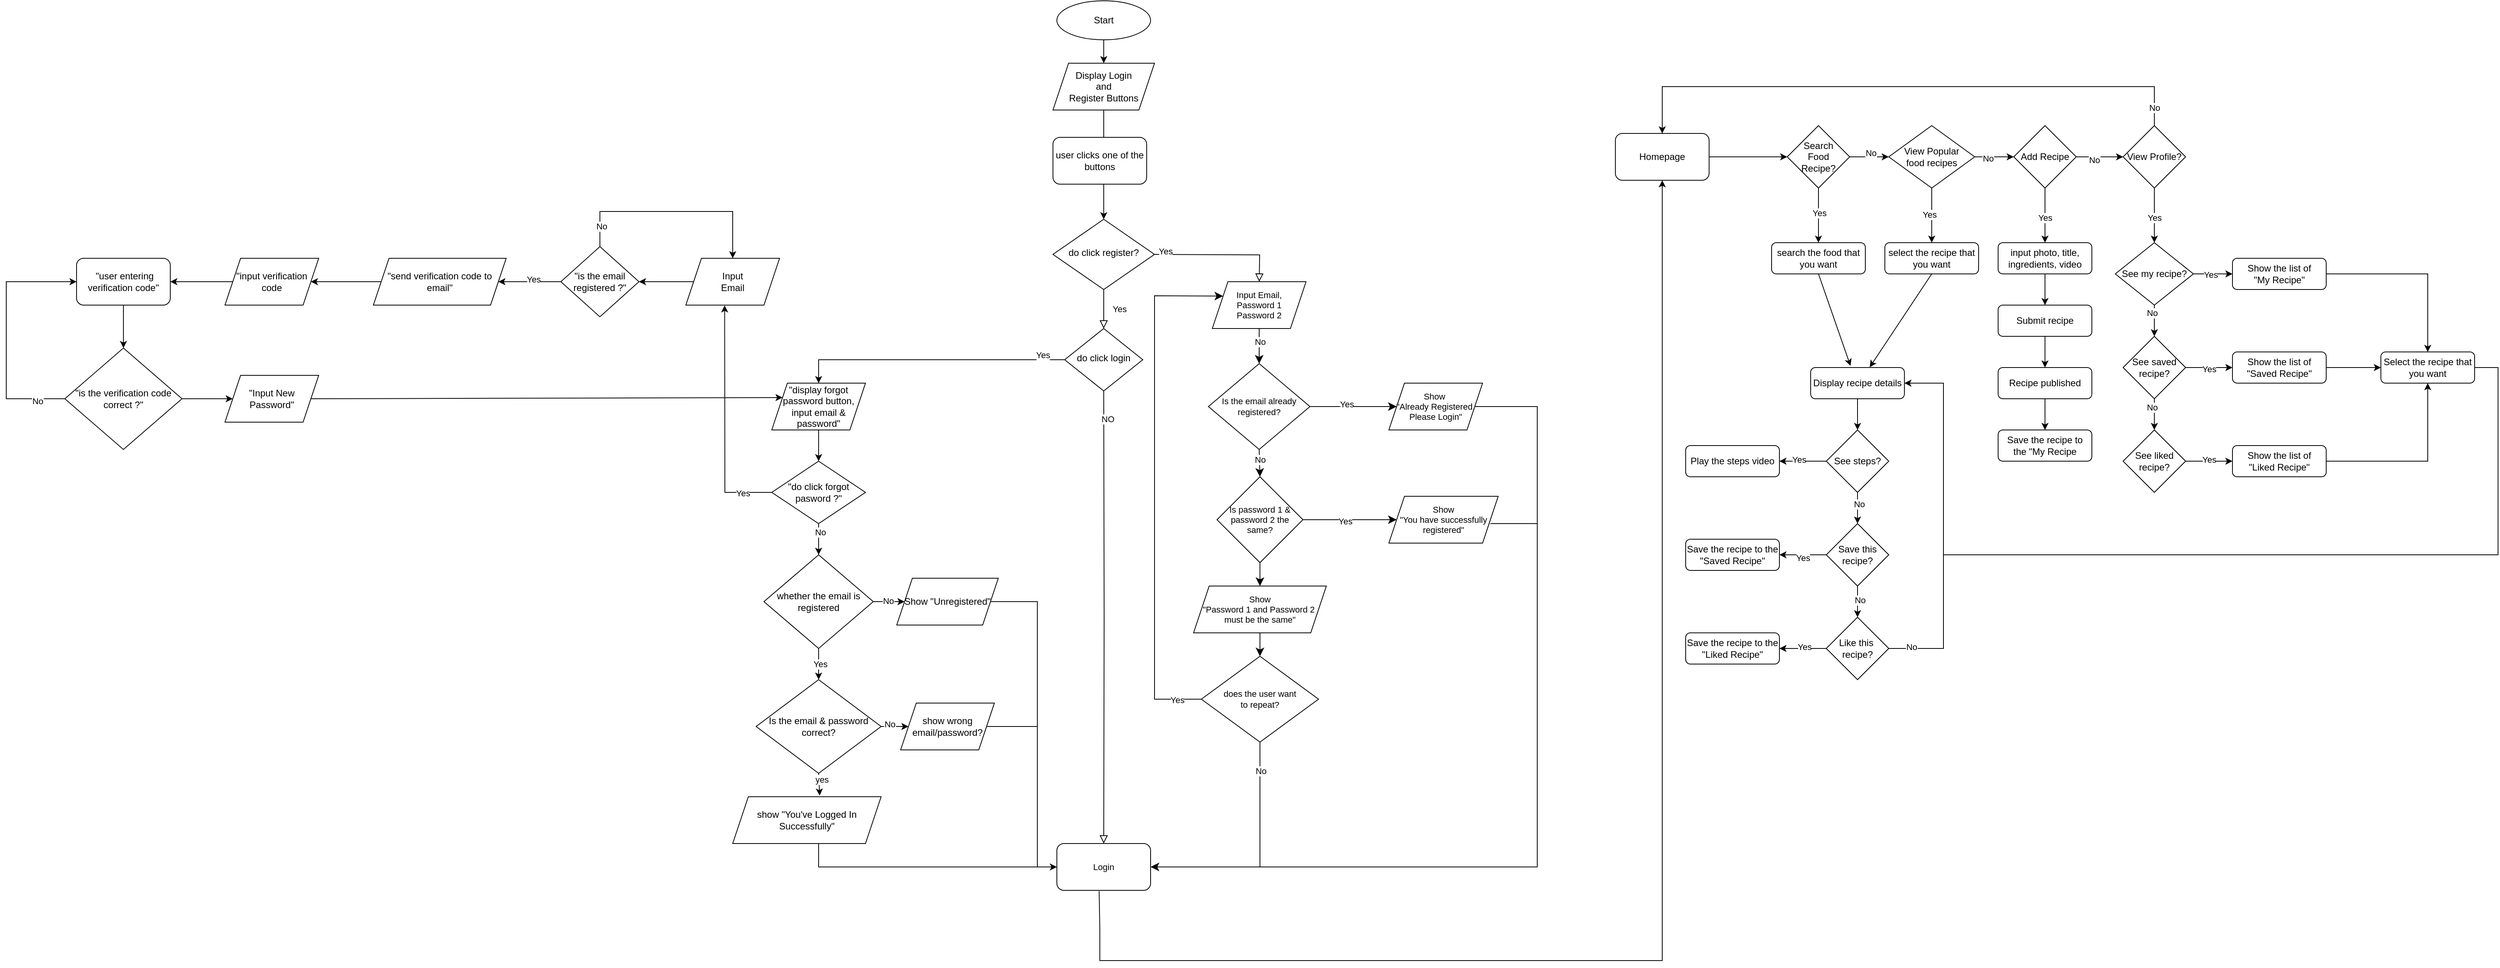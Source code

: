 <mxfile version="22.0.4" type="github">
  <diagram id="C5RBs43oDa-KdzZeNtuy" name="Page-1">
    <mxGraphModel dx="5505" dy="2817" grid="1" gridSize="10" guides="1" tooltips="1" connect="1" arrows="1" fold="1" page="1" pageScale="1" pageWidth="827" pageHeight="1169" math="0" shadow="0">
      <root>
        <mxCell id="WIyWlLk6GJQsqaUBKTNV-0" />
        <mxCell id="WIyWlLk6GJQsqaUBKTNV-1" parent="WIyWlLk6GJQsqaUBKTNV-0" />
        <mxCell id="WIyWlLk6GJQsqaUBKTNV-4" value="Yes" style="rounded=0;html=1;jettySize=auto;orthogonalLoop=1;fontSize=11;endArrow=block;endFill=0;endSize=8;strokeWidth=1;shadow=0;labelBackgroundColor=none;edgeStyle=orthogonalEdgeStyle;" parent="WIyWlLk6GJQsqaUBKTNV-1" source="WIyWlLk6GJQsqaUBKTNV-6" target="WIyWlLk6GJQsqaUBKTNV-10" edge="1">
          <mxGeometry y="20" relative="1" as="geometry">
            <mxPoint as="offset" />
          </mxGeometry>
        </mxCell>
        <mxCell id="WIyWlLk6GJQsqaUBKTNV-5" value="" style="edgeStyle=orthogonalEdgeStyle;rounded=0;html=1;jettySize=auto;orthogonalLoop=1;fontSize=11;endArrow=block;endFill=0;endSize=8;strokeWidth=1;shadow=0;labelBackgroundColor=none;entryX=0.5;entryY=0;entryDx=0;entryDy=0;" parent="WIyWlLk6GJQsqaUBKTNV-1" edge="1">
          <mxGeometry y="10" relative="1" as="geometry">
            <mxPoint as="offset" />
            <mxPoint x="-890.005" y="-304.941" as="sourcePoint" />
            <mxPoint x="-755.92" y="-270" as="targetPoint" />
          </mxGeometry>
        </mxCell>
        <mxCell id="6m6GTqiiXeicWxR2e0hD-82" value="Yes&lt;br&gt;" style="edgeLabel;html=1;align=center;verticalAlign=middle;resizable=0;points=[];fontSize=11;fontFamily=Helvetica;fontColor=default;" parent="WIyWlLk6GJQsqaUBKTNV-5" vertex="1" connectable="0">
          <mxGeometry x="-0.832" y="4" relative="1" as="geometry">
            <mxPoint as="offset" />
          </mxGeometry>
        </mxCell>
        <mxCell id="WIyWlLk6GJQsqaUBKTNV-6" value="do click register?" style="rhombus;whiteSpace=wrap;html=1;shadow=0;fontFamily=Helvetica;fontSize=12;align=center;strokeWidth=1;spacing=6;spacingTop=-4;" parent="WIyWlLk6GJQsqaUBKTNV-1" vertex="1">
          <mxGeometry x="-1020" y="-350" width="130" height="90" as="geometry" />
        </mxCell>
        <mxCell id="WIyWlLk6GJQsqaUBKTNV-8" value="" style="rounded=0;html=1;jettySize=auto;orthogonalLoop=1;fontSize=11;endArrow=block;endFill=0;endSize=8;strokeWidth=1;shadow=0;labelBackgroundColor=none;edgeStyle=orthogonalEdgeStyle;entryX=0.5;entryY=0;entryDx=0;entryDy=0;" parent="WIyWlLk6GJQsqaUBKTNV-1" target="6m6GTqiiXeicWxR2e0hD-80" edge="1">
          <mxGeometry x="0.333" y="20" relative="1" as="geometry">
            <mxPoint as="offset" />
            <mxPoint x="-955" y="-130" as="sourcePoint" />
            <mxPoint x="-955" y="340" as="targetPoint" />
          </mxGeometry>
        </mxCell>
        <mxCell id="6m6GTqiiXeicWxR2e0hD-113" value="NO&lt;br&gt;" style="edgeLabel;html=1;align=center;verticalAlign=middle;resizable=0;points=[];fontSize=11;fontFamily=Helvetica;fontColor=default;" parent="WIyWlLk6GJQsqaUBKTNV-8" vertex="1" connectable="0">
          <mxGeometry x="-0.877" y="5" relative="1" as="geometry">
            <mxPoint as="offset" />
          </mxGeometry>
        </mxCell>
        <mxCell id="6m6GTqiiXeicWxR2e0hD-43" style="edgeStyle=orthogonalEdgeStyle;rounded=0;orthogonalLoop=1;jettySize=auto;html=1;entryX=0.5;entryY=0;entryDx=0;entryDy=0;" parent="WIyWlLk6GJQsqaUBKTNV-1" source="WIyWlLk6GJQsqaUBKTNV-10" target="6m6GTqiiXeicWxR2e0hD-28" edge="1">
          <mxGeometry relative="1" as="geometry">
            <mxPoint x="-1330" y="-170" as="targetPoint" />
          </mxGeometry>
        </mxCell>
        <mxCell id="6m6GTqiiXeicWxR2e0hD-114" value="Yes&lt;br&gt;" style="edgeLabel;html=1;align=center;verticalAlign=middle;resizable=0;points=[];fontSize=11;fontFamily=Helvetica;fontColor=default;" parent="6m6GTqiiXeicWxR2e0hD-43" vertex="1" connectable="0">
          <mxGeometry x="-0.841" y="-6" relative="1" as="geometry">
            <mxPoint x="-1" as="offset" />
          </mxGeometry>
        </mxCell>
        <mxCell id="WIyWlLk6GJQsqaUBKTNV-10" value="do click login" style="rhombus;whiteSpace=wrap;html=1;shadow=0;fontFamily=Helvetica;fontSize=12;align=center;strokeWidth=1;spacing=6;spacingTop=-4;" parent="WIyWlLk6GJQsqaUBKTNV-1" vertex="1">
          <mxGeometry x="-1005" y="-210" width="100" height="80" as="geometry" />
        </mxCell>
        <mxCell id="6m6GTqiiXeicWxR2e0hD-0" value="Start" style="ellipse;whiteSpace=wrap;html=1;" parent="WIyWlLk6GJQsqaUBKTNV-1" vertex="1">
          <mxGeometry x="-1015" y="-630" width="120" height="50" as="geometry" />
        </mxCell>
        <mxCell id="6m6GTqiiXeicWxR2e0hD-12" value="Display Login&lt;br&gt;and&lt;br&gt;Register Buttons" style="shape=parallelogram;perimeter=parallelogramPerimeter;whiteSpace=wrap;html=1;fixedSize=1;" parent="WIyWlLk6GJQsqaUBKTNV-1" vertex="1">
          <mxGeometry x="-1020" y="-550" width="130" height="60" as="geometry" />
        </mxCell>
        <mxCell id="6m6GTqiiXeicWxR2e0hD-21" value="" style="endArrow=classic;html=1;rounded=0;entryX=0.5;entryY=0;entryDx=0;entryDy=0;" parent="WIyWlLk6GJQsqaUBKTNV-1" source="6m6GTqiiXeicWxR2e0hD-0" target="6m6GTqiiXeicWxR2e0hD-12" edge="1">
          <mxGeometry width="50" height="50" relative="1" as="geometry">
            <mxPoint x="-970" y="-560" as="sourcePoint" />
            <mxPoint x="-920" y="-610" as="targetPoint" />
          </mxGeometry>
        </mxCell>
        <mxCell id="6m6GTqiiXeicWxR2e0hD-24" value="" style="endArrow=classic;html=1;rounded=0;entryX=0.5;entryY=0;entryDx=0;entryDy=0;exitX=0.5;exitY=1;exitDx=0;exitDy=0;" parent="WIyWlLk6GJQsqaUBKTNV-1" source="6m6GTqiiXeicWxR2e0hD-12" target="WIyWlLk6GJQsqaUBKTNV-6" edge="1">
          <mxGeometry width="50" height="50" relative="1" as="geometry">
            <mxPoint x="-960" y="-440" as="sourcePoint" />
            <mxPoint x="-910" y="-490" as="targetPoint" />
          </mxGeometry>
        </mxCell>
        <mxCell id="6m6GTqiiXeicWxR2e0hD-26" value="user clicks one of the buttons" style="rounded=1;whiteSpace=wrap;html=1;" parent="WIyWlLk6GJQsqaUBKTNV-1" vertex="1">
          <mxGeometry x="-1020" y="-455" width="120" height="60" as="geometry" />
        </mxCell>
        <mxCell id="6m6GTqiiXeicWxR2e0hD-28" value="&quot;display forgot password button, input email &amp;amp; password&quot;" style="shape=parallelogram;perimeter=parallelogramPerimeter;whiteSpace=wrap;html=1;fixedSize=1;" parent="WIyWlLk6GJQsqaUBKTNV-1" vertex="1">
          <mxGeometry x="-1380" y="-140" width="120" height="60" as="geometry" />
        </mxCell>
        <mxCell id="6m6GTqiiXeicWxR2e0hD-38" style="edgeStyle=orthogonalEdgeStyle;rounded=0;orthogonalLoop=1;jettySize=auto;html=1;entryX=0;entryY=0.5;entryDx=0;entryDy=0;" parent="WIyWlLk6GJQsqaUBKTNV-1" source="6m6GTqiiXeicWxR2e0hD-32" target="6m6GTqiiXeicWxR2e0hD-39" edge="1">
          <mxGeometry relative="1" as="geometry">
            <mxPoint x="-1195" y="10" as="targetPoint" />
          </mxGeometry>
        </mxCell>
        <mxCell id="6m6GTqiiXeicWxR2e0hD-44" value="No" style="edgeLabel;html=1;align=center;verticalAlign=middle;resizable=0;points=[];" parent="6m6GTqiiXeicWxR2e0hD-38" vertex="1" connectable="0">
          <mxGeometry x="-0.371" y="1" relative="1" as="geometry">
            <mxPoint as="offset" />
          </mxGeometry>
        </mxCell>
        <mxCell id="6m6GTqiiXeicWxR2e0hD-32" value="whether the email is registered" style="rhombus;whiteSpace=wrap;html=1;" parent="WIyWlLk6GJQsqaUBKTNV-1" vertex="1">
          <mxGeometry x="-1390" y="80" width="140" height="120" as="geometry" />
        </mxCell>
        <mxCell id="6m6GTqiiXeicWxR2e0hD-39" value="Show &quot;Unregistered&quot;" style="shape=parallelogram;perimeter=parallelogramPerimeter;whiteSpace=wrap;html=1;fixedSize=1;" parent="WIyWlLk6GJQsqaUBKTNV-1" vertex="1">
          <mxGeometry x="-1220" y="110" width="130" height="60" as="geometry" />
        </mxCell>
        <mxCell id="6m6GTqiiXeicWxR2e0hD-46" value="" style="endArrow=classic;html=1;rounded=0;exitX=0.5;exitY=1;exitDx=0;exitDy=0;entryX=0.5;entryY=0;entryDx=0;entryDy=0;" parent="WIyWlLk6GJQsqaUBKTNV-1" source="6m6GTqiiXeicWxR2e0hD-32" target="6m6GTqiiXeicWxR2e0hD-47" edge="1">
          <mxGeometry width="50" height="50" relative="1" as="geometry">
            <mxPoint x="-1330" y="110" as="sourcePoint" />
            <mxPoint x="-1320" y="120" as="targetPoint" />
          </mxGeometry>
        </mxCell>
        <mxCell id="6m6GTqiiXeicWxR2e0hD-48" value="Yes&lt;br&gt;" style="edgeLabel;html=1;align=center;verticalAlign=middle;resizable=0;points=[];" parent="6m6GTqiiXeicWxR2e0hD-46" vertex="1" connectable="0">
          <mxGeometry y="2" relative="1" as="geometry">
            <mxPoint as="offset" />
          </mxGeometry>
        </mxCell>
        <mxCell id="6m6GTqiiXeicWxR2e0hD-47" value="Is the email &amp;amp; password correct?" style="rhombus;whiteSpace=wrap;html=1;" parent="WIyWlLk6GJQsqaUBKTNV-1" vertex="1">
          <mxGeometry x="-1400" y="240" width="160" height="120" as="geometry" />
        </mxCell>
        <mxCell id="6m6GTqiiXeicWxR2e0hD-49" value="" style="endArrow=classic;html=1;rounded=0;exitX=0.5;exitY=1;exitDx=0;exitDy=0;entryX=0.586;entryY=-0.024;entryDx=0;entryDy=0;entryPerimeter=0;" parent="WIyWlLk6GJQsqaUBKTNV-1" source="6m6GTqiiXeicWxR2e0hD-47" target="6m6GTqiiXeicWxR2e0hD-55" edge="1">
          <mxGeometry width="50" height="50" relative="1" as="geometry">
            <mxPoint x="-1330" y="270" as="sourcePoint" />
            <mxPoint x="-1320" y="260" as="targetPoint" />
          </mxGeometry>
        </mxCell>
        <mxCell id="6m6GTqiiXeicWxR2e0hD-63" value="yes&lt;br&gt;" style="edgeLabel;html=1;align=center;verticalAlign=middle;resizable=0;points=[];" parent="6m6GTqiiXeicWxR2e0hD-49" vertex="1" connectable="0">
          <mxGeometry x="-0.491" y="3" relative="1" as="geometry">
            <mxPoint as="offset" />
          </mxGeometry>
        </mxCell>
        <mxCell id="6m6GTqiiXeicWxR2e0hD-51" value="" style="endArrow=classic;html=1;rounded=0;entryX=0;entryY=0.5;entryDx=0;entryDy=0;" parent="WIyWlLk6GJQsqaUBKTNV-1" source="6m6GTqiiXeicWxR2e0hD-47" target="6m6GTqiiXeicWxR2e0hD-53" edge="1">
          <mxGeometry width="50" height="50" relative="1" as="geometry">
            <mxPoint x="-1240" y="220" as="sourcePoint" />
            <mxPoint x="-1185" y="170" as="targetPoint" />
          </mxGeometry>
        </mxCell>
        <mxCell id="6m6GTqiiXeicWxR2e0hD-54" value="No" style="edgeLabel;html=1;align=center;verticalAlign=middle;resizable=0;points=[];" parent="6m6GTqiiXeicWxR2e0hD-51" vertex="1" connectable="0">
          <mxGeometry x="-0.36" y="3" relative="1" as="geometry">
            <mxPoint as="offset" />
          </mxGeometry>
        </mxCell>
        <mxCell id="6m6GTqiiXeicWxR2e0hD-53" value="show wrong email/password?" style="shape=parallelogram;perimeter=parallelogramPerimeter;whiteSpace=wrap;html=1;fixedSize=1;" parent="WIyWlLk6GJQsqaUBKTNV-1" vertex="1">
          <mxGeometry x="-1215" y="270" width="120" height="60" as="geometry" />
        </mxCell>
        <mxCell id="6m6GTqiiXeicWxR2e0hD-55" value="show &quot;You&#39;ve Logged In Successfully&quot;" style="shape=parallelogram;perimeter=parallelogramPerimeter;whiteSpace=wrap;html=1;fixedSize=1;" parent="WIyWlLk6GJQsqaUBKTNV-1" vertex="1">
          <mxGeometry x="-1430" y="390" width="190" height="60" as="geometry" />
        </mxCell>
        <mxCell id="6m6GTqiiXeicWxR2e0hD-79" value="" style="endArrow=none;html=1;rounded=0;shadow=0;labelBackgroundColor=none;strokeColor=default;strokeWidth=1;align=center;verticalAlign=middle;fontFamily=Helvetica;fontSize=11;fontColor=default;endSize=8;shape=connector;exitX=1;exitY=0.5;exitDx=0;exitDy=0;" parent="WIyWlLk6GJQsqaUBKTNV-1" source="6m6GTqiiXeicWxR2e0hD-53" edge="1">
          <mxGeometry width="50" height="50" relative="1" as="geometry">
            <mxPoint x="-1090" y="210" as="sourcePoint" />
            <mxPoint x="-1040" y="300" as="targetPoint" />
          </mxGeometry>
        </mxCell>
        <mxCell id="6m6GTqiiXeicWxR2e0hD-80" value="Login&lt;br&gt;" style="rounded=1;whiteSpace=wrap;html=1;fontFamily=Helvetica;fontSize=11;fontColor=default;" parent="WIyWlLk6GJQsqaUBKTNV-1" vertex="1">
          <mxGeometry x="-1015" y="450" width="120" height="60" as="geometry" />
        </mxCell>
        <mxCell id="6m6GTqiiXeicWxR2e0hD-81" value="Input Email,&lt;br&gt;Password 1&lt;br&gt;Password 2" style="shape=parallelogram;perimeter=parallelogramPerimeter;whiteSpace=wrap;html=1;fixedSize=1;fontFamily=Helvetica;fontSize=11;fontColor=default;" parent="WIyWlLk6GJQsqaUBKTNV-1" vertex="1">
          <mxGeometry x="-816" y="-270" width="120" height="60" as="geometry" />
        </mxCell>
        <mxCell id="6m6GTqiiXeicWxR2e0hD-83" value="" style="endArrow=classic;html=1;rounded=0;shadow=0;labelBackgroundColor=none;strokeColor=default;strokeWidth=1;align=center;verticalAlign=middle;fontFamily=Helvetica;fontSize=11;fontColor=default;endSize=8;shape=connector;exitX=0.5;exitY=1;exitDx=0;exitDy=0;entryX=0.5;entryY=0;entryDx=0;entryDy=0;" parent="WIyWlLk6GJQsqaUBKTNV-1" source="6m6GTqiiXeicWxR2e0hD-81" target="6m6GTqiiXeicWxR2e0hD-85" edge="1">
          <mxGeometry width="50" height="50" relative="1" as="geometry">
            <mxPoint x="-746" y="-150" as="sourcePoint" />
            <mxPoint x="-743" y="-150" as="targetPoint" />
          </mxGeometry>
        </mxCell>
        <mxCell id="6m6GTqiiXeicWxR2e0hD-101" value="No" style="edgeLabel;html=1;align=center;verticalAlign=middle;resizable=0;points=[];fontSize=11;fontFamily=Helvetica;fontColor=default;" parent="6m6GTqiiXeicWxR2e0hD-83" vertex="1" connectable="0">
          <mxGeometry x="-0.259" y="1" relative="1" as="geometry">
            <mxPoint as="offset" />
          </mxGeometry>
        </mxCell>
        <mxCell id="6m6GTqiiXeicWxR2e0hD-85" value="Is the email already registered?" style="rhombus;whiteSpace=wrap;html=1;fontFamily=Helvetica;fontSize=11;fontColor=default;" parent="WIyWlLk6GJQsqaUBKTNV-1" vertex="1">
          <mxGeometry x="-821" y="-165" width="130" height="110" as="geometry" />
        </mxCell>
        <mxCell id="6m6GTqiiXeicWxR2e0hD-86" value="" style="endArrow=classic;html=1;rounded=0;shadow=0;labelBackgroundColor=none;strokeColor=default;strokeWidth=1;align=center;verticalAlign=middle;fontFamily=Helvetica;fontSize=11;fontColor=default;endSize=8;shape=connector;exitX=1;exitY=0.5;exitDx=0;exitDy=0;entryX=0;entryY=0.5;entryDx=0;entryDy=0;" parent="WIyWlLk6GJQsqaUBKTNV-1" source="6m6GTqiiXeicWxR2e0hD-85" target="6m6GTqiiXeicWxR2e0hD-87" edge="1">
          <mxGeometry width="50" height="50" relative="1" as="geometry">
            <mxPoint x="-650" y="-90" as="sourcePoint" />
            <mxPoint x="-600" y="-140" as="targetPoint" />
          </mxGeometry>
        </mxCell>
        <mxCell id="6m6GTqiiXeicWxR2e0hD-88" value="Yes&lt;br&gt;" style="edgeLabel;html=1;align=center;verticalAlign=middle;resizable=0;points=[];fontSize=11;fontFamily=Helvetica;fontColor=default;" parent="6m6GTqiiXeicWxR2e0hD-86" vertex="1" connectable="0">
          <mxGeometry x="-0.151" y="3" relative="1" as="geometry">
            <mxPoint as="offset" />
          </mxGeometry>
        </mxCell>
        <mxCell id="6m6GTqiiXeicWxR2e0hD-87" value="&lt;div&gt;Show&amp;nbsp;&lt;/div&gt;&lt;div&gt;&quot;Already Registered. Please Login&quot;&lt;/div&gt;" style="shape=parallelogram;perimeter=parallelogramPerimeter;whiteSpace=wrap;html=1;fixedSize=1;fontFamily=Helvetica;fontSize=11;fontColor=default;" parent="WIyWlLk6GJQsqaUBKTNV-1" vertex="1">
          <mxGeometry x="-590" y="-140" width="120" height="60" as="geometry" />
        </mxCell>
        <mxCell id="6m6GTqiiXeicWxR2e0hD-89" value="" style="endArrow=classic;html=1;rounded=0;shadow=0;labelBackgroundColor=none;strokeColor=default;strokeWidth=1;align=center;verticalAlign=middle;fontFamily=Helvetica;fontSize=11;fontColor=default;endSize=8;shape=connector;exitX=0.5;exitY=1;exitDx=0;exitDy=0;entryX=0.5;entryY=0;entryDx=0;entryDy=0;" parent="WIyWlLk6GJQsqaUBKTNV-1" source="6m6GTqiiXeicWxR2e0hD-85" target="6m6GTqiiXeicWxR2e0hD-90" edge="1">
          <mxGeometry width="50" height="50" relative="1" as="geometry">
            <mxPoint x="-780" y="10" as="sourcePoint" />
            <mxPoint x="-780" y="50" as="targetPoint" />
          </mxGeometry>
        </mxCell>
        <mxCell id="6m6GTqiiXeicWxR2e0hD-102" value="No" style="edgeLabel;html=1;align=center;verticalAlign=middle;resizable=0;points=[];fontSize=11;fontFamily=Helvetica;fontColor=default;" parent="6m6GTqiiXeicWxR2e0hD-89" vertex="1" connectable="0">
          <mxGeometry x="-0.27" relative="1" as="geometry">
            <mxPoint as="offset" />
          </mxGeometry>
        </mxCell>
        <mxCell id="6m6GTqiiXeicWxR2e0hD-90" value="Is password 1 &amp;amp; password 2 the same?" style="rhombus;whiteSpace=wrap;html=1;fontFamily=Helvetica;fontSize=11;fontColor=default;" parent="WIyWlLk6GJQsqaUBKTNV-1" vertex="1">
          <mxGeometry x="-810" y="-20" width="110" height="110" as="geometry" />
        </mxCell>
        <mxCell id="6m6GTqiiXeicWxR2e0hD-91" value="" style="endArrow=classic;html=1;rounded=0;shadow=0;labelBackgroundColor=none;strokeColor=default;strokeWidth=1;align=center;verticalAlign=middle;fontFamily=Helvetica;fontSize=11;fontColor=default;endSize=8;shape=connector;" parent="WIyWlLk6GJQsqaUBKTNV-1" source="6m6GTqiiXeicWxR2e0hD-90" target="6m6GTqiiXeicWxR2e0hD-92" edge="1">
          <mxGeometry width="50" height="50" relative="1" as="geometry">
            <mxPoint x="-699" y="35" as="sourcePoint" />
            <mxPoint x="-599" y="30" as="targetPoint" />
          </mxGeometry>
        </mxCell>
        <mxCell id="6m6GTqiiXeicWxR2e0hD-98" value="Yes&lt;br&gt;" style="edgeLabel;html=1;align=center;verticalAlign=middle;resizable=0;points=[];fontSize=11;fontFamily=Helvetica;fontColor=default;" parent="6m6GTqiiXeicWxR2e0hD-91" vertex="1" connectable="0">
          <mxGeometry x="-0.102" y="-2" relative="1" as="geometry">
            <mxPoint as="offset" />
          </mxGeometry>
        </mxCell>
        <mxCell id="6m6GTqiiXeicWxR2e0hD-92" value="&lt;div&gt;Show&lt;/div&gt;&lt;div&gt;&quot;You have successfully registered&quot;&lt;/div&gt;" style="shape=parallelogram;perimeter=parallelogramPerimeter;whiteSpace=wrap;html=1;fixedSize=1;fontFamily=Helvetica;fontSize=11;fontColor=default;" parent="WIyWlLk6GJQsqaUBKTNV-1" vertex="1">
          <mxGeometry x="-590" y="5" width="140" height="60" as="geometry" />
        </mxCell>
        <mxCell id="6m6GTqiiXeicWxR2e0hD-99" value="" style="endArrow=classic;html=1;rounded=0;shadow=0;labelBackgroundColor=none;strokeColor=default;strokeWidth=1;align=center;verticalAlign=middle;fontFamily=Helvetica;fontSize=11;fontColor=default;endSize=8;shape=connector;exitX=0.5;exitY=1;exitDx=0;exitDy=0;entryX=0.5;entryY=0;entryDx=0;entryDy=0;" parent="WIyWlLk6GJQsqaUBKTNV-1" source="6m6GTqiiXeicWxR2e0hD-90" target="6m6GTqiiXeicWxR2e0hD-100" edge="1">
          <mxGeometry width="50" height="50" relative="1" as="geometry">
            <mxPoint x="-790" y="160" as="sourcePoint" />
            <mxPoint x="-740" y="110" as="targetPoint" />
          </mxGeometry>
        </mxCell>
        <mxCell id="6m6GTqiiXeicWxR2e0hD-100" value="&lt;div&gt;Show&lt;/div&gt;&lt;div&gt;&quot;Password 1 and Password 2&amp;nbsp;&lt;/div&gt;&lt;div&gt;must be the same&quot;&lt;/div&gt;" style="shape=parallelogram;perimeter=parallelogramPerimeter;whiteSpace=wrap;html=1;fixedSize=1;fontFamily=Helvetica;fontSize=11;fontColor=default;" parent="WIyWlLk6GJQsqaUBKTNV-1" vertex="1">
          <mxGeometry x="-840" y="120" width="170" height="60" as="geometry" />
        </mxCell>
        <mxCell id="6m6GTqiiXeicWxR2e0hD-104" value="" style="endArrow=classic;html=1;rounded=0;shadow=0;labelBackgroundColor=none;strokeColor=default;strokeWidth=1;align=center;verticalAlign=middle;fontFamily=Helvetica;fontSize=11;fontColor=default;endSize=8;shape=connector;entryX=0.5;entryY=0;entryDx=0;entryDy=0;exitX=0.5;exitY=1;exitDx=0;exitDy=0;" parent="WIyWlLk6GJQsqaUBKTNV-1" source="6m6GTqiiXeicWxR2e0hD-100" target="6m6GTqiiXeicWxR2e0hD-105" edge="1">
          <mxGeometry width="50" height="50" relative="1" as="geometry">
            <mxPoint x="-770" y="180" as="sourcePoint" />
            <mxPoint x="-740" y="200" as="targetPoint" />
          </mxGeometry>
        </mxCell>
        <mxCell id="6m6GTqiiXeicWxR2e0hD-105" value="does the user want &lt;br&gt;to repeat?" style="rhombus;whiteSpace=wrap;html=1;fontFamily=Helvetica;fontSize=11;fontColor=default;" parent="WIyWlLk6GJQsqaUBKTNV-1" vertex="1">
          <mxGeometry x="-830" y="210" width="150" height="110" as="geometry" />
        </mxCell>
        <mxCell id="6m6GTqiiXeicWxR2e0hD-107" value="" style="endArrow=classic;html=1;rounded=0;shadow=0;labelBackgroundColor=none;strokeColor=default;strokeWidth=1;align=center;verticalAlign=middle;fontFamily=Helvetica;fontSize=11;fontColor=default;endSize=8;shape=connector;exitX=0;exitY=0.5;exitDx=0;exitDy=0;entryX=0;entryY=0.25;entryDx=0;entryDy=0;" parent="WIyWlLk6GJQsqaUBKTNV-1" source="6m6GTqiiXeicWxR2e0hD-105" target="6m6GTqiiXeicWxR2e0hD-81" edge="1">
          <mxGeometry width="50" height="50" relative="1" as="geometry">
            <mxPoint x="-890" y="290" as="sourcePoint" />
            <mxPoint x="-900" y="-180" as="targetPoint" />
            <Array as="points">
              <mxPoint x="-890" y="265" />
              <mxPoint x="-890" y="-10" />
              <mxPoint x="-890" y="-252" />
            </Array>
          </mxGeometry>
        </mxCell>
        <mxCell id="6m6GTqiiXeicWxR2e0hD-112" value="Yes&lt;br&gt;" style="edgeLabel;html=1;align=center;verticalAlign=middle;resizable=0;points=[];fontSize=11;fontFamily=Helvetica;fontColor=default;" parent="6m6GTqiiXeicWxR2e0hD-107" vertex="1" connectable="0">
          <mxGeometry x="-0.902" y="1" relative="1" as="geometry">
            <mxPoint x="1" as="offset" />
          </mxGeometry>
        </mxCell>
        <mxCell id="6m6GTqiiXeicWxR2e0hD-108" value="" style="endArrow=classic;html=1;rounded=0;shadow=0;labelBackgroundColor=none;strokeColor=default;strokeWidth=1;align=center;verticalAlign=middle;fontFamily=Helvetica;fontSize=11;fontColor=default;endSize=8;shape=connector;" parent="WIyWlLk6GJQsqaUBKTNV-1" source="6m6GTqiiXeicWxR2e0hD-87" target="6m6GTqiiXeicWxR2e0hD-80" edge="1">
          <mxGeometry width="50" height="50" relative="1" as="geometry">
            <mxPoint x="-470" y="-60" as="sourcePoint" />
            <mxPoint x="-580" y="440" as="targetPoint" />
            <Array as="points">
              <mxPoint x="-400" y="-110" />
              <mxPoint x="-400" y="480" />
            </Array>
          </mxGeometry>
        </mxCell>
        <mxCell id="6m6GTqiiXeicWxR2e0hD-109" value="" style="endArrow=none;html=1;rounded=0;shadow=0;labelBackgroundColor=none;strokeColor=default;strokeWidth=1;align=center;verticalAlign=middle;fontFamily=Helvetica;fontSize=11;fontColor=default;endSize=8;shape=connector;" parent="WIyWlLk6GJQsqaUBKTNV-1" source="6m6GTqiiXeicWxR2e0hD-105" edge="1">
          <mxGeometry width="50" height="50" relative="1" as="geometry">
            <mxPoint x="-755" y="370" as="sourcePoint" />
            <mxPoint x="-755" y="480" as="targetPoint" />
          </mxGeometry>
        </mxCell>
        <mxCell id="6m6GTqiiXeicWxR2e0hD-111" value="No" style="edgeLabel;html=1;align=center;verticalAlign=middle;resizable=0;points=[];fontSize=11;fontFamily=Helvetica;fontColor=default;" parent="6m6GTqiiXeicWxR2e0hD-109" vertex="1" connectable="0">
          <mxGeometry x="-0.533" y="1" relative="1" as="geometry">
            <mxPoint y="-1" as="offset" />
          </mxGeometry>
        </mxCell>
        <mxCell id="6m6GTqiiXeicWxR2e0hD-110" value="" style="endArrow=none;html=1;rounded=0;shadow=0;labelBackgroundColor=none;strokeColor=default;strokeWidth=1;align=center;verticalAlign=middle;fontFamily=Helvetica;fontSize=11;fontColor=default;endSize=8;shape=connector;" parent="WIyWlLk6GJQsqaUBKTNV-1" edge="1">
          <mxGeometry width="50" height="50" relative="1" as="geometry">
            <mxPoint x="-460" y="40" as="sourcePoint" />
            <mxPoint x="-400" y="40" as="targetPoint" />
          </mxGeometry>
        </mxCell>
        <mxCell id="xRXLO3KBdeDJqQUkD2Ri-1" value="&quot;do click forgot pasword ?&quot;" style="rhombus;whiteSpace=wrap;html=1;" parent="WIyWlLk6GJQsqaUBKTNV-1" vertex="1">
          <mxGeometry x="-1380" y="-40" width="120" height="80" as="geometry" />
        </mxCell>
        <mxCell id="xRXLO3KBdeDJqQUkD2Ri-3" value="" style="endArrow=classic;html=1;rounded=0;exitX=0.5;exitY=1;exitDx=0;exitDy=0;entryX=0.5;entryY=0;entryDx=0;entryDy=0;" parent="WIyWlLk6GJQsqaUBKTNV-1" source="xRXLO3KBdeDJqQUkD2Ri-1" target="6m6GTqiiXeicWxR2e0hD-32" edge="1">
          <mxGeometry width="50" height="50" relative="1" as="geometry">
            <mxPoint x="-1310" y="70" as="sourcePoint" />
            <mxPoint x="-1260" y="20" as="targetPoint" />
          </mxGeometry>
        </mxCell>
        <mxCell id="xRXLO3KBdeDJqQUkD2Ri-12" value="No" style="edgeLabel;html=1;align=center;verticalAlign=middle;resizable=0;points=[];" parent="xRXLO3KBdeDJqQUkD2Ri-3" vertex="1" connectable="0">
          <mxGeometry x="-0.482" y="2" relative="1" as="geometry">
            <mxPoint as="offset" />
          </mxGeometry>
        </mxCell>
        <mxCell id="xRXLO3KBdeDJqQUkD2Ri-6" value="" style="endArrow=classic;html=1;rounded=0;exitX=0.5;exitY=1;exitDx=0;exitDy=0;entryX=0.5;entryY=0;entryDx=0;entryDy=0;" parent="WIyWlLk6GJQsqaUBKTNV-1" source="6m6GTqiiXeicWxR2e0hD-28" target="xRXLO3KBdeDJqQUkD2Ri-1" edge="1">
          <mxGeometry width="50" height="50" relative="1" as="geometry">
            <mxPoint x="-1270" y="-30" as="sourcePoint" />
            <mxPoint x="-1220" y="-80" as="targetPoint" />
          </mxGeometry>
        </mxCell>
        <mxCell id="xRXLO3KBdeDJqQUkD2Ri-8" value="" style="endArrow=classic;html=1;rounded=0;entryX=0;entryY=0.5;entryDx=0;entryDy=0;" parent="WIyWlLk6GJQsqaUBKTNV-1" target="6m6GTqiiXeicWxR2e0hD-80" edge="1">
          <mxGeometry width="50" height="50" relative="1" as="geometry">
            <mxPoint x="-1320" y="450" as="sourcePoint" />
            <mxPoint x="-1335" y="490" as="targetPoint" />
            <Array as="points">
              <mxPoint x="-1320" y="480" />
            </Array>
          </mxGeometry>
        </mxCell>
        <mxCell id="xRXLO3KBdeDJqQUkD2Ri-11" value="" style="endArrow=none;html=1;rounded=0;" parent="WIyWlLk6GJQsqaUBKTNV-1" source="6m6GTqiiXeicWxR2e0hD-39" edge="1">
          <mxGeometry width="50" height="50" relative="1" as="geometry">
            <mxPoint x="-1090" y="190" as="sourcePoint" />
            <mxPoint x="-1040" y="480" as="targetPoint" />
            <Array as="points">
              <mxPoint x="-1040" y="140" />
            </Array>
          </mxGeometry>
        </mxCell>
        <mxCell id="xRXLO3KBdeDJqQUkD2Ri-14" value="" style="endArrow=classic;html=1;rounded=0;exitX=0;exitY=0.5;exitDx=0;exitDy=0;entryX=0.414;entryY=1.006;entryDx=0;entryDy=0;entryPerimeter=0;" parent="WIyWlLk6GJQsqaUBKTNV-1" source="xRXLO3KBdeDJqQUkD2Ri-1" target="xRXLO3KBdeDJqQUkD2Ri-15" edge="1">
          <mxGeometry width="50" height="50" relative="1" as="geometry">
            <mxPoint x="-1410" as="sourcePoint" />
            <mxPoint x="-1440" y="-240" as="targetPoint" />
            <Array as="points">
              <mxPoint x="-1440" />
            </Array>
          </mxGeometry>
        </mxCell>
        <mxCell id="xRXLO3KBdeDJqQUkD2Ri-17" value="Yes" style="edgeLabel;html=1;align=center;verticalAlign=middle;resizable=0;points=[];" parent="xRXLO3KBdeDJqQUkD2Ri-14" vertex="1" connectable="0">
          <mxGeometry x="-0.754" y="1" relative="1" as="geometry">
            <mxPoint as="offset" />
          </mxGeometry>
        </mxCell>
        <mxCell id="xRXLO3KBdeDJqQUkD2Ri-15" value="Input&lt;br&gt;Email" style="shape=parallelogram;perimeter=parallelogramPerimeter;whiteSpace=wrap;html=1;fixedSize=1;" parent="WIyWlLk6GJQsqaUBKTNV-1" vertex="1">
          <mxGeometry x="-1490" y="-300" width="120" height="60" as="geometry" />
        </mxCell>
        <mxCell id="xRXLO3KBdeDJqQUkD2Ri-19" value="&quot;send verification code to email&quot;" style="shape=parallelogram;perimeter=parallelogramPerimeter;whiteSpace=wrap;html=1;fixedSize=1;" parent="WIyWlLk6GJQsqaUBKTNV-1" vertex="1">
          <mxGeometry x="-1890" y="-300" width="170" height="60" as="geometry" />
        </mxCell>
        <mxCell id="xRXLO3KBdeDJqQUkD2Ri-20" value="&quot;is the email registered ?&quot;" style="rhombus;whiteSpace=wrap;html=1;" parent="WIyWlLk6GJQsqaUBKTNV-1" vertex="1">
          <mxGeometry x="-1650" y="-315" width="100" height="90" as="geometry" />
        </mxCell>
        <mxCell id="xRXLO3KBdeDJqQUkD2Ri-22" value="" style="endArrow=classic;html=1;rounded=0;entryX=1;entryY=0.5;entryDx=0;entryDy=0;" parent="WIyWlLk6GJQsqaUBKTNV-1" source="xRXLO3KBdeDJqQUkD2Ri-15" target="xRXLO3KBdeDJqQUkD2Ri-20" edge="1">
          <mxGeometry width="50" height="50" relative="1" as="geometry">
            <mxPoint x="-1560.711" y="-220" as="sourcePoint" />
            <mxPoint x="-1530" y="-270" as="targetPoint" />
          </mxGeometry>
        </mxCell>
        <mxCell id="xRXLO3KBdeDJqQUkD2Ri-23" value="" style="endArrow=classic;html=1;rounded=0;exitX=0;exitY=0.5;exitDx=0;exitDy=0;entryX=1;entryY=0.5;entryDx=0;entryDy=0;" parent="WIyWlLk6GJQsqaUBKTNV-1" source="xRXLO3KBdeDJqQUkD2Ri-20" target="xRXLO3KBdeDJqQUkD2Ri-19" edge="1">
          <mxGeometry width="50" height="50" relative="1" as="geometry">
            <mxPoint x="-1700" y="-270" as="sourcePoint" />
            <mxPoint x="-1650" y="-320" as="targetPoint" />
          </mxGeometry>
        </mxCell>
        <mxCell id="xRXLO3KBdeDJqQUkD2Ri-28" value="Yes&lt;br&gt;" style="edgeLabel;html=1;align=center;verticalAlign=middle;resizable=0;points=[];" parent="xRXLO3KBdeDJqQUkD2Ri-23" vertex="1" connectable="0">
          <mxGeometry x="-0.108" y="-3" relative="1" as="geometry">
            <mxPoint as="offset" />
          </mxGeometry>
        </mxCell>
        <mxCell id="xRXLO3KBdeDJqQUkD2Ri-24" value="" style="endArrow=classic;html=1;rounded=0;entryX=0.5;entryY=0;entryDx=0;entryDy=0;exitX=0.5;exitY=0;exitDx=0;exitDy=0;" parent="WIyWlLk6GJQsqaUBKTNV-1" source="xRXLO3KBdeDJqQUkD2Ri-20" target="xRXLO3KBdeDJqQUkD2Ri-15" edge="1">
          <mxGeometry width="50" height="50" relative="1" as="geometry">
            <mxPoint x="-1600" y="-320" as="sourcePoint" />
            <mxPoint x="-1430" y="-360" as="targetPoint" />
            <Array as="points">
              <mxPoint x="-1600" y="-360" />
              <mxPoint x="-1430" y="-360" />
            </Array>
          </mxGeometry>
        </mxCell>
        <mxCell id="xRXLO3KBdeDJqQUkD2Ri-25" value="No" style="edgeLabel;html=1;align=center;verticalAlign=middle;resizable=0;points=[];" parent="xRXLO3KBdeDJqQUkD2Ri-24" vertex="1" connectable="0">
          <mxGeometry x="-0.809" y="-2" relative="1" as="geometry">
            <mxPoint as="offset" />
          </mxGeometry>
        </mxCell>
        <mxCell id="xRXLO3KBdeDJqQUkD2Ri-30" value="" style="endArrow=classic;html=1;rounded=0;exitX=0;exitY=0.5;exitDx=0;exitDy=0;" parent="WIyWlLk6GJQsqaUBKTNV-1" source="xRXLO3KBdeDJqQUkD2Ri-19" target="xRXLO3KBdeDJqQUkD2Ri-31" edge="1">
          <mxGeometry width="50" height="50" relative="1" as="geometry">
            <mxPoint x="-1950" y="-260" as="sourcePoint" />
            <mxPoint x="-1960" y="-270" as="targetPoint" />
          </mxGeometry>
        </mxCell>
        <mxCell id="xRXLO3KBdeDJqQUkD2Ri-31" value="&quot;input verification code" style="shape=parallelogram;perimeter=parallelogramPerimeter;whiteSpace=wrap;html=1;fixedSize=1;" parent="WIyWlLk6GJQsqaUBKTNV-1" vertex="1">
          <mxGeometry x="-2080" y="-300" width="120" height="60" as="geometry" />
        </mxCell>
        <mxCell id="xRXLO3KBdeDJqQUkD2Ri-32" value="" style="endArrow=classic;html=1;rounded=0;exitX=0;exitY=0.5;exitDx=0;exitDy=0;entryX=1;entryY=0.5;entryDx=0;entryDy=0;" parent="WIyWlLk6GJQsqaUBKTNV-1" source="xRXLO3KBdeDJqQUkD2Ri-31" target="xRXLO3KBdeDJqQUkD2Ri-33" edge="1">
          <mxGeometry width="50" height="50" relative="1" as="geometry">
            <mxPoint x="-2160" y="-270" as="sourcePoint" />
            <mxPoint x="-2140" y="-270" as="targetPoint" />
          </mxGeometry>
        </mxCell>
        <mxCell id="xRXLO3KBdeDJqQUkD2Ri-33" value="&amp;nbsp;&quot;user entering verification code&quot;" style="rounded=1;whiteSpace=wrap;html=1;" parent="WIyWlLk6GJQsqaUBKTNV-1" vertex="1">
          <mxGeometry x="-2270" y="-300" width="120" height="60" as="geometry" />
        </mxCell>
        <mxCell id="xRXLO3KBdeDJqQUkD2Ri-34" value="" style="endArrow=classic;html=1;rounded=0;exitX=0.5;exitY=1;exitDx=0;exitDy=0;entryX=0.5;entryY=0;entryDx=0;entryDy=0;" parent="WIyWlLk6GJQsqaUBKTNV-1" source="xRXLO3KBdeDJqQUkD2Ri-33" target="xRXLO3KBdeDJqQUkD2Ri-35" edge="1">
          <mxGeometry width="50" height="50" relative="1" as="geometry">
            <mxPoint x="-2220" y="-170" as="sourcePoint" />
            <mxPoint x="-2210" y="-180" as="targetPoint" />
          </mxGeometry>
        </mxCell>
        <mxCell id="xRXLO3KBdeDJqQUkD2Ri-35" value="&quot;is the verification code correct ?&quot;" style="rhombus;whiteSpace=wrap;html=1;" parent="WIyWlLk6GJQsqaUBKTNV-1" vertex="1">
          <mxGeometry x="-2285" y="-185" width="150" height="130" as="geometry" />
        </mxCell>
        <mxCell id="xRXLO3KBdeDJqQUkD2Ri-37" value="" style="endArrow=classic;html=1;rounded=0;exitX=0;exitY=0.5;exitDx=0;exitDy=0;entryX=0;entryY=0.5;entryDx=0;entryDy=0;" parent="WIyWlLk6GJQsqaUBKTNV-1" source="xRXLO3KBdeDJqQUkD2Ri-35" target="xRXLO3KBdeDJqQUkD2Ri-33" edge="1">
          <mxGeometry width="50" height="50" relative="1" as="geometry">
            <mxPoint x="-2380" y="-130" as="sourcePoint" />
            <mxPoint x="-2360" y="-270" as="targetPoint" />
            <Array as="points">
              <mxPoint x="-2360" y="-120" />
              <mxPoint x="-2360" y="-270" />
            </Array>
          </mxGeometry>
        </mxCell>
        <mxCell id="xRXLO3KBdeDJqQUkD2Ri-38" value="No" style="edgeLabel;html=1;align=center;verticalAlign=middle;resizable=0;points=[];" parent="xRXLO3KBdeDJqQUkD2Ri-37" vertex="1" connectable="0">
          <mxGeometry x="-0.781" y="3" relative="1" as="geometry">
            <mxPoint x="-1" as="offset" />
          </mxGeometry>
        </mxCell>
        <mxCell id="xRXLO3KBdeDJqQUkD2Ri-39" value="" style="endArrow=classic;html=1;rounded=0;entryX=0;entryY=0.5;entryDx=0;entryDy=0;" parent="WIyWlLk6GJQsqaUBKTNV-1" source="xRXLO3KBdeDJqQUkD2Ri-35" target="xRXLO3KBdeDJqQUkD2Ri-40" edge="1">
          <mxGeometry width="50" height="50" relative="1" as="geometry">
            <mxPoint x="-2135" y="-85" as="sourcePoint" />
            <mxPoint x="-2064.289" y="-135" as="targetPoint" />
          </mxGeometry>
        </mxCell>
        <mxCell id="xRXLO3KBdeDJqQUkD2Ri-40" value="&quot;Input New&lt;br&gt;Password&quot;" style="shape=parallelogram;perimeter=parallelogramPerimeter;whiteSpace=wrap;html=1;fixedSize=1;" parent="WIyWlLk6GJQsqaUBKTNV-1" vertex="1">
          <mxGeometry x="-2080" y="-150" width="120" height="60" as="geometry" />
        </mxCell>
        <mxCell id="xRXLO3KBdeDJqQUkD2Ri-41" value="" style="endArrow=classic;html=1;rounded=0;exitX=1;exitY=0.5;exitDx=0;exitDy=0;entryX=0;entryY=0.25;entryDx=0;entryDy=0;" parent="WIyWlLk6GJQsqaUBKTNV-1" source="xRXLO3KBdeDJqQUkD2Ri-40" target="6m6GTqiiXeicWxR2e0hD-28" edge="1">
          <mxGeometry width="50" height="50" relative="1" as="geometry">
            <mxPoint x="-1920" y="-100" as="sourcePoint" />
            <mxPoint x="-1870" y="-150" as="targetPoint" />
          </mxGeometry>
        </mxCell>
        <mxCell id="2UY-sJIpxK0MTHKXZ6Qm-0" value="" style="endArrow=classic;html=1;rounded=0;exitX=0.451;exitY=1.014;exitDx=0;exitDy=0;exitPerimeter=0;entryX=0.5;entryY=1;entryDx=0;entryDy=0;" parent="WIyWlLk6GJQsqaUBKTNV-1" source="6m6GTqiiXeicWxR2e0hD-80" target="DESI46E0uTid8_R05JpZ-0" edge="1">
          <mxGeometry width="50" height="50" relative="1" as="geometry">
            <mxPoint x="-965" y="510" as="sourcePoint" />
            <mxPoint x="-240" y="-390" as="targetPoint" />
            <Array as="points">
              <mxPoint x="-960" y="560" />
              <mxPoint x="-960" y="600" />
              <mxPoint x="-240" y="600" />
              <mxPoint x="-240" y="110" />
            </Array>
          </mxGeometry>
        </mxCell>
        <mxCell id="DESI46E0uTid8_R05JpZ-0" value="Homepage" style="rounded=1;whiteSpace=wrap;html=1;" vertex="1" parent="WIyWlLk6GJQsqaUBKTNV-1">
          <mxGeometry x="-300" y="-460" width="120" height="60" as="geometry" />
        </mxCell>
        <mxCell id="DESI46E0uTid8_R05JpZ-1" value="" style="endArrow=classic;html=1;rounded=0;exitX=1;exitY=0.5;exitDx=0;exitDy=0;entryX=0;entryY=0.5;entryDx=0;entryDy=0;" edge="1" parent="WIyWlLk6GJQsqaUBKTNV-1" source="DESI46E0uTid8_R05JpZ-0" target="DESI46E0uTid8_R05JpZ-2">
          <mxGeometry width="50" height="50" relative="1" as="geometry">
            <mxPoint x="-140" y="-430" as="sourcePoint" />
            <mxPoint x="-90" y="-430" as="targetPoint" />
          </mxGeometry>
        </mxCell>
        <mxCell id="DESI46E0uTid8_R05JpZ-2" value="Search&lt;br&gt;Food&lt;br&gt;Recipe?" style="rhombus;whiteSpace=wrap;html=1;" vertex="1" parent="WIyWlLk6GJQsqaUBKTNV-1">
          <mxGeometry x="-80" y="-470" width="80" height="80" as="geometry" />
        </mxCell>
        <mxCell id="DESI46E0uTid8_R05JpZ-4" value="" style="endArrow=classic;html=1;rounded=0;exitX=1;exitY=0.5;exitDx=0;exitDy=0;entryX=0;entryY=0.5;entryDx=0;entryDy=0;" edge="1" parent="WIyWlLk6GJQsqaUBKTNV-1" source="DESI46E0uTid8_R05JpZ-2" target="DESI46E0uTid8_R05JpZ-5">
          <mxGeometry width="50" height="50" relative="1" as="geometry">
            <mxPoint y="-390" as="sourcePoint" />
            <mxPoint x="40" y="-430" as="targetPoint" />
          </mxGeometry>
        </mxCell>
        <mxCell id="DESI46E0uTid8_R05JpZ-6" value="No" style="edgeLabel;html=1;align=center;verticalAlign=middle;resizable=0;points=[];" vertex="1" connectable="0" parent="DESI46E0uTid8_R05JpZ-4">
          <mxGeometry x="0.081" y="5" relative="1" as="geometry">
            <mxPoint as="offset" />
          </mxGeometry>
        </mxCell>
        <mxCell id="DESI46E0uTid8_R05JpZ-5" value="View Popular&lt;br&gt;food recipes" style="rhombus;whiteSpace=wrap;html=1;" vertex="1" parent="WIyWlLk6GJQsqaUBKTNV-1">
          <mxGeometry x="50" y="-470" width="110" height="80" as="geometry" />
        </mxCell>
        <mxCell id="DESI46E0uTid8_R05JpZ-7" value="" style="endArrow=classic;html=1;rounded=0;exitX=1;exitY=0.5;exitDx=0;exitDy=0;entryX=0;entryY=0.5;entryDx=0;entryDy=0;" edge="1" parent="WIyWlLk6GJQsqaUBKTNV-1" source="DESI46E0uTid8_R05JpZ-5" target="DESI46E0uTid8_R05JpZ-9">
          <mxGeometry width="50" height="50" relative="1" as="geometry">
            <mxPoint x="170" y="-420" as="sourcePoint" />
            <mxPoint x="210" y="-430" as="targetPoint" />
          </mxGeometry>
        </mxCell>
        <mxCell id="DESI46E0uTid8_R05JpZ-8" value="No" style="edgeLabel;html=1;align=center;verticalAlign=middle;resizable=0;points=[];" vertex="1" connectable="0" parent="DESI46E0uTid8_R05JpZ-7">
          <mxGeometry x="-0.312" y="-2" relative="1" as="geometry">
            <mxPoint as="offset" />
          </mxGeometry>
        </mxCell>
        <mxCell id="DESI46E0uTid8_R05JpZ-9" value="Add Recipe" style="rhombus;whiteSpace=wrap;html=1;" vertex="1" parent="WIyWlLk6GJQsqaUBKTNV-1">
          <mxGeometry x="210" y="-470" width="80" height="80" as="geometry" />
        </mxCell>
        <mxCell id="DESI46E0uTid8_R05JpZ-10" value="" style="endArrow=classic;html=1;rounded=0;exitX=1;exitY=0.5;exitDx=0;exitDy=0;entryX=0;entryY=0.5;entryDx=0;entryDy=0;" edge="1" parent="WIyWlLk6GJQsqaUBKTNV-1" source="DESI46E0uTid8_R05JpZ-9" target="DESI46E0uTid8_R05JpZ-12">
          <mxGeometry width="50" height="50" relative="1" as="geometry">
            <mxPoint x="310" y="-430" as="sourcePoint" />
            <mxPoint x="340" y="-430" as="targetPoint" />
          </mxGeometry>
        </mxCell>
        <mxCell id="DESI46E0uTid8_R05JpZ-11" value="No" style="edgeLabel;html=1;align=center;verticalAlign=middle;resizable=0;points=[];" vertex="1" connectable="0" parent="DESI46E0uTid8_R05JpZ-10">
          <mxGeometry x="-0.237" y="-4" relative="1" as="geometry">
            <mxPoint as="offset" />
          </mxGeometry>
        </mxCell>
        <mxCell id="DESI46E0uTid8_R05JpZ-12" value="View Profile?" style="rhombus;whiteSpace=wrap;html=1;" vertex="1" parent="WIyWlLk6GJQsqaUBKTNV-1">
          <mxGeometry x="350" y="-470" width="80" height="80" as="geometry" />
        </mxCell>
        <mxCell id="DESI46E0uTid8_R05JpZ-13" value="" style="endArrow=classic;html=1;rounded=0;exitX=0.5;exitY=0;exitDx=0;exitDy=0;entryX=0.5;entryY=0;entryDx=0;entryDy=0;" edge="1" parent="WIyWlLk6GJQsqaUBKTNV-1" source="DESI46E0uTid8_R05JpZ-12" target="DESI46E0uTid8_R05JpZ-0">
          <mxGeometry width="50" height="50" relative="1" as="geometry">
            <mxPoint x="380" y="-500" as="sourcePoint" />
            <mxPoint x="-240" y="-520" as="targetPoint" />
            <Array as="points">
              <mxPoint x="390" y="-520" />
              <mxPoint x="70" y="-520" />
              <mxPoint x="-240" y="-520" />
            </Array>
          </mxGeometry>
        </mxCell>
        <mxCell id="DESI46E0uTid8_R05JpZ-14" value="No" style="edgeLabel;html=1;align=center;verticalAlign=middle;resizable=0;points=[];" vertex="1" connectable="0" parent="DESI46E0uTid8_R05JpZ-13">
          <mxGeometry x="-0.941" relative="1" as="geometry">
            <mxPoint y="-1" as="offset" />
          </mxGeometry>
        </mxCell>
        <mxCell id="DESI46E0uTid8_R05JpZ-15" value="" style="endArrow=classic;html=1;rounded=0;exitX=0.5;exitY=1;exitDx=0;exitDy=0;entryX=0.5;entryY=0;entryDx=0;entryDy=0;" edge="1" parent="WIyWlLk6GJQsqaUBKTNV-1" source="DESI46E0uTid8_R05JpZ-2" target="DESI46E0uTid8_R05JpZ-24">
          <mxGeometry width="50" height="50" relative="1" as="geometry">
            <mxPoint x="-30" y="-340" as="sourcePoint" />
            <mxPoint x="-40" y="-340" as="targetPoint" />
          </mxGeometry>
        </mxCell>
        <mxCell id="DESI46E0uTid8_R05JpZ-16" value="Yes" style="edgeLabel;html=1;align=center;verticalAlign=middle;resizable=0;points=[];" vertex="1" connectable="0" parent="DESI46E0uTid8_R05JpZ-15">
          <mxGeometry x="-0.052" y="1" relative="1" as="geometry">
            <mxPoint y="-1" as="offset" />
          </mxGeometry>
        </mxCell>
        <mxCell id="DESI46E0uTid8_R05JpZ-17" value="" style="endArrow=classic;html=1;rounded=0;exitX=0.5;exitY=1;exitDx=0;exitDy=0;" edge="1" parent="WIyWlLk6GJQsqaUBKTNV-1" source="DESI46E0uTid8_R05JpZ-5" target="DESI46E0uTid8_R05JpZ-25">
          <mxGeometry width="50" height="50" relative="1" as="geometry">
            <mxPoint x="120" y="-350" as="sourcePoint" />
            <mxPoint x="105" y="-340" as="targetPoint" />
          </mxGeometry>
        </mxCell>
        <mxCell id="DESI46E0uTid8_R05JpZ-20" value="Yes" style="edgeLabel;html=1;align=center;verticalAlign=middle;resizable=0;points=[];" vertex="1" connectable="0" parent="DESI46E0uTid8_R05JpZ-17">
          <mxGeometry x="0.005" y="-3" relative="1" as="geometry">
            <mxPoint y="-1" as="offset" />
          </mxGeometry>
        </mxCell>
        <mxCell id="DESI46E0uTid8_R05JpZ-18" value="" style="endArrow=classic;html=1;rounded=0;exitX=0.5;exitY=1;exitDx=0;exitDy=0;entryX=0.5;entryY=0;entryDx=0;entryDy=0;" edge="1" parent="WIyWlLk6GJQsqaUBKTNV-1" source="DESI46E0uTid8_R05JpZ-9" target="DESI46E0uTid8_R05JpZ-29">
          <mxGeometry width="50" height="50" relative="1" as="geometry">
            <mxPoint x="115" y="-380" as="sourcePoint" />
            <mxPoint x="250" y="-340" as="targetPoint" />
          </mxGeometry>
        </mxCell>
        <mxCell id="DESI46E0uTid8_R05JpZ-21" value="Yes" style="edgeLabel;html=1;align=center;verticalAlign=middle;resizable=0;points=[];" vertex="1" connectable="0" parent="DESI46E0uTid8_R05JpZ-18">
          <mxGeometry x="0.119" relative="1" as="geometry">
            <mxPoint y="-1" as="offset" />
          </mxGeometry>
        </mxCell>
        <mxCell id="DESI46E0uTid8_R05JpZ-22" value="" style="endArrow=classic;html=1;rounded=0;exitX=0.5;exitY=1;exitDx=0;exitDy=0;entryX=0.5;entryY=0;entryDx=0;entryDy=0;" edge="1" parent="WIyWlLk6GJQsqaUBKTNV-1" source="DESI46E0uTid8_R05JpZ-12" target="DESI46E0uTid8_R05JpZ-30">
          <mxGeometry width="50" height="50" relative="1" as="geometry">
            <mxPoint x="260" y="-380" as="sourcePoint" />
            <mxPoint x="390" y="-340" as="targetPoint" />
            <Array as="points">
              <mxPoint x="390" y="-360" />
            </Array>
          </mxGeometry>
        </mxCell>
        <mxCell id="DESI46E0uTid8_R05JpZ-23" value="Yes" style="edgeLabel;html=1;align=center;verticalAlign=middle;resizable=0;points=[];" vertex="1" connectable="0" parent="DESI46E0uTid8_R05JpZ-22">
          <mxGeometry x="0.119" relative="1" as="geometry">
            <mxPoint y="-1" as="offset" />
          </mxGeometry>
        </mxCell>
        <mxCell id="DESI46E0uTid8_R05JpZ-24" value="search the food that&lt;br&gt;you want" style="rounded=1;whiteSpace=wrap;html=1;" vertex="1" parent="WIyWlLk6GJQsqaUBKTNV-1">
          <mxGeometry x="-100" y="-320" width="120" height="40" as="geometry" />
        </mxCell>
        <mxCell id="DESI46E0uTid8_R05JpZ-25" value="select the recipe that&lt;br&gt;you want" style="rounded=1;whiteSpace=wrap;html=1;" vertex="1" parent="WIyWlLk6GJQsqaUBKTNV-1">
          <mxGeometry x="45" y="-320" width="120" height="40" as="geometry" />
        </mxCell>
        <mxCell id="DESI46E0uTid8_R05JpZ-29" value="input photo, title,&lt;br&gt;ingredients, video" style="rounded=1;whiteSpace=wrap;html=1;" vertex="1" parent="WIyWlLk6GJQsqaUBKTNV-1">
          <mxGeometry x="190" y="-320" width="120" height="40" as="geometry" />
        </mxCell>
        <mxCell id="DESI46E0uTid8_R05JpZ-30" value="See my recipe?" style="rhombus;whiteSpace=wrap;html=1;" vertex="1" parent="WIyWlLk6GJQsqaUBKTNV-1">
          <mxGeometry x="340" y="-320" width="100" height="80" as="geometry" />
        </mxCell>
        <mxCell id="DESI46E0uTid8_R05JpZ-31" value="See saved&lt;br&gt;recipe?" style="rhombus;whiteSpace=wrap;html=1;" vertex="1" parent="WIyWlLk6GJQsqaUBKTNV-1">
          <mxGeometry x="350" y="-200" width="80" height="80" as="geometry" />
        </mxCell>
        <mxCell id="DESI46E0uTid8_R05JpZ-32" value="" style="endArrow=classic;html=1;rounded=0;exitX=0.5;exitY=1;exitDx=0;exitDy=0;entryX=0.5;entryY=0;entryDx=0;entryDy=0;" edge="1" parent="WIyWlLk6GJQsqaUBKTNV-1" source="DESI46E0uTid8_R05JpZ-30" target="DESI46E0uTid8_R05JpZ-31">
          <mxGeometry width="50" height="50" relative="1" as="geometry">
            <mxPoint x="410" y="-210" as="sourcePoint" />
            <mxPoint x="460" y="-260" as="targetPoint" />
          </mxGeometry>
        </mxCell>
        <mxCell id="DESI46E0uTid8_R05JpZ-33" value="No" style="edgeLabel;html=1;align=center;verticalAlign=middle;resizable=0;points=[];" vertex="1" connectable="0" parent="DESI46E0uTid8_R05JpZ-32">
          <mxGeometry x="-0.452" y="-3" relative="1" as="geometry">
            <mxPoint y="-1" as="offset" />
          </mxGeometry>
        </mxCell>
        <mxCell id="DESI46E0uTid8_R05JpZ-34" value="See liked&lt;br&gt;recipe?" style="rhombus;whiteSpace=wrap;html=1;" vertex="1" parent="WIyWlLk6GJQsqaUBKTNV-1">
          <mxGeometry x="350" y="-80" width="80" height="80" as="geometry" />
        </mxCell>
        <mxCell id="DESI46E0uTid8_R05JpZ-35" value="" style="endArrow=classic;html=1;rounded=0;exitX=0.5;exitY=1;exitDx=0;exitDy=0;entryX=0.5;entryY=0;entryDx=0;entryDy=0;" edge="1" parent="WIyWlLk6GJQsqaUBKTNV-1" source="DESI46E0uTid8_R05JpZ-31" target="DESI46E0uTid8_R05JpZ-34">
          <mxGeometry width="50" height="50" relative="1" as="geometry">
            <mxPoint x="420" y="-90" as="sourcePoint" />
            <mxPoint x="470" y="-140" as="targetPoint" />
          </mxGeometry>
        </mxCell>
        <mxCell id="DESI46E0uTid8_R05JpZ-36" value="No" style="edgeLabel;html=1;align=center;verticalAlign=middle;resizable=0;points=[];" vertex="1" connectable="0" parent="DESI46E0uTid8_R05JpZ-35">
          <mxGeometry x="-0.451" y="-3" relative="1" as="geometry">
            <mxPoint as="offset" />
          </mxGeometry>
        </mxCell>
        <mxCell id="DESI46E0uTid8_R05JpZ-37" value="" style="endArrow=classic;html=1;rounded=0;exitX=1;exitY=0.5;exitDx=0;exitDy=0;entryX=0;entryY=0.5;entryDx=0;entryDy=0;" edge="1" parent="WIyWlLk6GJQsqaUBKTNV-1" source="DESI46E0uTid8_R05JpZ-30" target="DESI46E0uTid8_R05JpZ-39">
          <mxGeometry width="50" height="50" relative="1" as="geometry">
            <mxPoint x="490" y="-280" as="sourcePoint" />
            <mxPoint x="520" y="-280" as="targetPoint" />
          </mxGeometry>
        </mxCell>
        <mxCell id="DESI46E0uTid8_R05JpZ-38" value="Yes" style="edgeLabel;html=1;align=center;verticalAlign=middle;resizable=0;points=[];" vertex="1" connectable="0" parent="DESI46E0uTid8_R05JpZ-37">
          <mxGeometry x="-0.164" y="-1" relative="1" as="geometry">
            <mxPoint x="1" as="offset" />
          </mxGeometry>
        </mxCell>
        <mxCell id="DESI46E0uTid8_R05JpZ-39" value="Show the list of&lt;br&gt;&quot;My Recipe&quot;" style="rounded=1;whiteSpace=wrap;html=1;" vertex="1" parent="WIyWlLk6GJQsqaUBKTNV-1">
          <mxGeometry x="490" y="-300" width="120" height="40" as="geometry" />
        </mxCell>
        <mxCell id="DESI46E0uTid8_R05JpZ-40" value="" style="endArrow=classic;html=1;rounded=0;exitX=1;exitY=0.5;exitDx=0;exitDy=0;entryX=0;entryY=0.5;entryDx=0;entryDy=0;" edge="1" parent="WIyWlLk6GJQsqaUBKTNV-1" source="DESI46E0uTid8_R05JpZ-31" target="DESI46E0uTid8_R05JpZ-41">
          <mxGeometry width="50" height="50" relative="1" as="geometry">
            <mxPoint x="460" y="-150" as="sourcePoint" />
            <mxPoint x="490" y="-160" as="targetPoint" />
          </mxGeometry>
        </mxCell>
        <mxCell id="DESI46E0uTid8_R05JpZ-44" value="Yes" style="edgeLabel;html=1;align=center;verticalAlign=middle;resizable=0;points=[];" vertex="1" connectable="0" parent="DESI46E0uTid8_R05JpZ-40">
          <mxGeometry x="-0.029" y="-2" relative="1" as="geometry">
            <mxPoint x="1" as="offset" />
          </mxGeometry>
        </mxCell>
        <mxCell id="DESI46E0uTid8_R05JpZ-41" value="Show the list of&lt;br&gt;&quot;Saved Recipe&quot;" style="rounded=1;whiteSpace=wrap;html=1;" vertex="1" parent="WIyWlLk6GJQsqaUBKTNV-1">
          <mxGeometry x="490" y="-180" width="120" height="40" as="geometry" />
        </mxCell>
        <mxCell id="DESI46E0uTid8_R05JpZ-42" value="" style="endArrow=classic;html=1;rounded=0;exitX=1;exitY=0.5;exitDx=0;exitDy=0;entryX=0;entryY=0.5;entryDx=0;entryDy=0;" edge="1" parent="WIyWlLk6GJQsqaUBKTNV-1" source="DESI46E0uTid8_R05JpZ-34" target="DESI46E0uTid8_R05JpZ-43">
          <mxGeometry width="50" height="50" relative="1" as="geometry">
            <mxPoint x="460" y="-30" as="sourcePoint" />
            <mxPoint x="490" y="-40" as="targetPoint" />
          </mxGeometry>
        </mxCell>
        <mxCell id="DESI46E0uTid8_R05JpZ-45" value="Yes" style="edgeLabel;html=1;align=center;verticalAlign=middle;resizable=0;points=[];" vertex="1" connectable="0" parent="DESI46E0uTid8_R05JpZ-42">
          <mxGeometry x="-0.029" y="2" relative="1" as="geometry">
            <mxPoint x="1" as="offset" />
          </mxGeometry>
        </mxCell>
        <mxCell id="DESI46E0uTid8_R05JpZ-43" value="Show the list of&lt;br&gt;&quot;Liked Recipe&quot;" style="rounded=1;whiteSpace=wrap;html=1;" vertex="1" parent="WIyWlLk6GJQsqaUBKTNV-1">
          <mxGeometry x="490" y="-60" width="120" height="40" as="geometry" />
        </mxCell>
        <mxCell id="DESI46E0uTid8_R05JpZ-46" value="" style="endArrow=classic;html=1;rounded=0;exitX=1;exitY=0.5;exitDx=0;exitDy=0;entryX=0;entryY=0.5;entryDx=0;entryDy=0;" edge="1" parent="WIyWlLk6GJQsqaUBKTNV-1" source="DESI46E0uTid8_R05JpZ-41" target="DESI46E0uTid8_R05JpZ-47">
          <mxGeometry width="50" height="50" relative="1" as="geometry">
            <mxPoint x="650" y="-160" as="sourcePoint" />
            <mxPoint x="670" y="-160" as="targetPoint" />
          </mxGeometry>
        </mxCell>
        <mxCell id="DESI46E0uTid8_R05JpZ-47" value="Select the recipe that&lt;br&gt;you want" style="rounded=1;whiteSpace=wrap;html=1;" vertex="1" parent="WIyWlLk6GJQsqaUBKTNV-1">
          <mxGeometry x="680" y="-180" width="120" height="40" as="geometry" />
        </mxCell>
        <mxCell id="DESI46E0uTid8_R05JpZ-48" value="" style="endArrow=classic;html=1;rounded=0;exitX=1;exitY=0.5;exitDx=0;exitDy=0;entryX=0.5;entryY=1;entryDx=0;entryDy=0;" edge="1" parent="WIyWlLk6GJQsqaUBKTNV-1" source="DESI46E0uTid8_R05JpZ-43" target="DESI46E0uTid8_R05JpZ-47">
          <mxGeometry width="50" height="50" relative="1" as="geometry">
            <mxPoint x="680" y="-30" as="sourcePoint" />
            <mxPoint x="730" y="-80" as="targetPoint" />
            <Array as="points">
              <mxPoint x="740" y="-40" />
            </Array>
          </mxGeometry>
        </mxCell>
        <mxCell id="DESI46E0uTid8_R05JpZ-49" value="" style="endArrow=classic;html=1;rounded=0;exitX=1;exitY=0.5;exitDx=0;exitDy=0;entryX=0.5;entryY=0;entryDx=0;entryDy=0;" edge="1" parent="WIyWlLk6GJQsqaUBKTNV-1" source="DESI46E0uTid8_R05JpZ-39" target="DESI46E0uTid8_R05JpZ-47">
          <mxGeometry width="50" height="50" relative="1" as="geometry">
            <mxPoint x="710" y="-250" as="sourcePoint" />
            <mxPoint x="760" y="-300" as="targetPoint" />
            <Array as="points">
              <mxPoint x="740" y="-280" />
            </Array>
          </mxGeometry>
        </mxCell>
        <mxCell id="DESI46E0uTid8_R05JpZ-50" value="Submit recipe" style="rounded=1;whiteSpace=wrap;html=1;" vertex="1" parent="WIyWlLk6GJQsqaUBKTNV-1">
          <mxGeometry x="190" y="-240" width="120" height="40" as="geometry" />
        </mxCell>
        <mxCell id="DESI46E0uTid8_R05JpZ-53" value="" style="endArrow=classic;html=1;rounded=0;exitX=0.5;exitY=1;exitDx=0;exitDy=0;entryX=0.5;entryY=0;entryDx=0;entryDy=0;" edge="1" parent="WIyWlLk6GJQsqaUBKTNV-1" source="DESI46E0uTid8_R05JpZ-29" target="DESI46E0uTid8_R05JpZ-50">
          <mxGeometry width="50" height="50" relative="1" as="geometry">
            <mxPoint x="290" y="-220" as="sourcePoint" />
            <mxPoint x="340" y="-270" as="targetPoint" />
          </mxGeometry>
        </mxCell>
        <mxCell id="DESI46E0uTid8_R05JpZ-54" value="" style="endArrow=classic;html=1;rounded=0;exitX=0.5;exitY=1;exitDx=0;exitDy=0;entryX=0.5;entryY=0;entryDx=0;entryDy=0;" edge="1" parent="WIyWlLk6GJQsqaUBKTNV-1" source="DESI46E0uTid8_R05JpZ-50" target="DESI46E0uTid8_R05JpZ-55">
          <mxGeometry width="50" height="50" relative="1" as="geometry">
            <mxPoint x="260" y="-140" as="sourcePoint" />
            <mxPoint x="250" y="-160" as="targetPoint" />
          </mxGeometry>
        </mxCell>
        <mxCell id="DESI46E0uTid8_R05JpZ-55" value="Recipe published" style="rounded=1;whiteSpace=wrap;html=1;" vertex="1" parent="WIyWlLk6GJQsqaUBKTNV-1">
          <mxGeometry x="190" y="-160" width="120" height="40" as="geometry" />
        </mxCell>
        <mxCell id="DESI46E0uTid8_R05JpZ-57" value="Save the recipe to&lt;br&gt;the &quot;My Recipe" style="rounded=1;whiteSpace=wrap;html=1;" vertex="1" parent="WIyWlLk6GJQsqaUBKTNV-1">
          <mxGeometry x="190" y="-80" width="120" height="40" as="geometry" />
        </mxCell>
        <mxCell id="DESI46E0uTid8_R05JpZ-58" value="" style="endArrow=classic;html=1;rounded=0;exitX=0.5;exitY=1;exitDx=0;exitDy=0;entryX=0.5;entryY=0;entryDx=0;entryDy=0;" edge="1" parent="WIyWlLk6GJQsqaUBKTNV-1" source="DESI46E0uTid8_R05JpZ-55" target="DESI46E0uTid8_R05JpZ-57">
          <mxGeometry width="50" height="50" relative="1" as="geometry">
            <mxPoint x="310" y="-90" as="sourcePoint" />
            <mxPoint x="360" y="-140" as="targetPoint" />
          </mxGeometry>
        </mxCell>
        <mxCell id="DESI46E0uTid8_R05JpZ-59" value="Display recipe details" style="rounded=1;whiteSpace=wrap;html=1;" vertex="1" parent="WIyWlLk6GJQsqaUBKTNV-1">
          <mxGeometry x="-50" y="-160" width="120" height="40" as="geometry" />
        </mxCell>
        <mxCell id="DESI46E0uTid8_R05JpZ-60" value="" style="endArrow=classic;html=1;rounded=0;exitX=0.5;exitY=1;exitDx=0;exitDy=0;entryX=0.425;entryY=-0.054;entryDx=0;entryDy=0;entryPerimeter=0;" edge="1" parent="WIyWlLk6GJQsqaUBKTNV-1" source="DESI46E0uTid8_R05JpZ-24" target="DESI46E0uTid8_R05JpZ-59">
          <mxGeometry width="50" height="50" relative="1" as="geometry">
            <mxPoint x="-10" y="-220" as="sourcePoint" />
            <mxPoint x="40" y="-270" as="targetPoint" />
          </mxGeometry>
        </mxCell>
        <mxCell id="DESI46E0uTid8_R05JpZ-61" value="" style="endArrow=classic;html=1;rounded=0;exitX=0.5;exitY=1;exitDx=0;exitDy=0;entryX=0.63;entryY=-0.009;entryDx=0;entryDy=0;entryPerimeter=0;" edge="1" parent="WIyWlLk6GJQsqaUBKTNV-1" source="DESI46E0uTid8_R05JpZ-25" target="DESI46E0uTid8_R05JpZ-59">
          <mxGeometry width="50" height="50" relative="1" as="geometry">
            <mxPoint x="80" y="-220" as="sourcePoint" />
            <mxPoint x="130" y="-270" as="targetPoint" />
          </mxGeometry>
        </mxCell>
        <mxCell id="DESI46E0uTid8_R05JpZ-62" value="" style="endArrow=classic;html=1;rounded=0;exitX=0.5;exitY=1;exitDx=0;exitDy=0;entryX=0.5;entryY=0;entryDx=0;entryDy=0;" edge="1" parent="WIyWlLk6GJQsqaUBKTNV-1" source="DESI46E0uTid8_R05JpZ-59" target="DESI46E0uTid8_R05JpZ-63">
          <mxGeometry width="50" height="50" relative="1" as="geometry">
            <mxPoint x="10" y="-50" as="sourcePoint" />
            <mxPoint x="10" y="-80" as="targetPoint" />
          </mxGeometry>
        </mxCell>
        <mxCell id="DESI46E0uTid8_R05JpZ-63" value="See steps?" style="rhombus;whiteSpace=wrap;html=1;" vertex="1" parent="WIyWlLk6GJQsqaUBKTNV-1">
          <mxGeometry x="-30" y="-80" width="80" height="80" as="geometry" />
        </mxCell>
        <mxCell id="DESI46E0uTid8_R05JpZ-64" value="" style="endArrow=classic;html=1;rounded=0;exitX=0.5;exitY=1;exitDx=0;exitDy=0;entryX=0.5;entryY=0;entryDx=0;entryDy=0;" edge="1" parent="WIyWlLk6GJQsqaUBKTNV-1" source="DESI46E0uTid8_R05JpZ-63" target="DESI46E0uTid8_R05JpZ-65">
          <mxGeometry width="50" height="50" relative="1" as="geometry">
            <mxPoint x="20" y="40" as="sourcePoint" />
            <mxPoint x="10" y="30" as="targetPoint" />
          </mxGeometry>
        </mxCell>
        <mxCell id="DESI46E0uTid8_R05JpZ-66" value="No" style="edgeLabel;html=1;align=center;verticalAlign=middle;resizable=0;points=[];" vertex="1" connectable="0" parent="DESI46E0uTid8_R05JpZ-64">
          <mxGeometry x="-0.278" y="2" relative="1" as="geometry">
            <mxPoint as="offset" />
          </mxGeometry>
        </mxCell>
        <mxCell id="DESI46E0uTid8_R05JpZ-65" value="Save this&lt;br&gt;recipe?" style="rhombus;whiteSpace=wrap;html=1;" vertex="1" parent="WIyWlLk6GJQsqaUBKTNV-1">
          <mxGeometry x="-30" y="40" width="80" height="80" as="geometry" />
        </mxCell>
        <mxCell id="DESI46E0uTid8_R05JpZ-67" value="" style="endArrow=classic;html=1;rounded=0;exitX=0.5;exitY=1;exitDx=0;exitDy=0;entryX=0.5;entryY=0;entryDx=0;entryDy=0;" edge="1" parent="WIyWlLk6GJQsqaUBKTNV-1" source="DESI46E0uTid8_R05JpZ-65" target="DESI46E0uTid8_R05JpZ-69">
          <mxGeometry width="50" height="50" relative="1" as="geometry">
            <mxPoint x="30" y="170" as="sourcePoint" />
            <mxPoint x="10" y="150" as="targetPoint" />
          </mxGeometry>
        </mxCell>
        <mxCell id="DESI46E0uTid8_R05JpZ-68" value="No" style="edgeLabel;html=1;align=center;verticalAlign=middle;resizable=0;points=[];" vertex="1" connectable="0" parent="DESI46E0uTid8_R05JpZ-67">
          <mxGeometry x="-0.104" y="3" relative="1" as="geometry">
            <mxPoint as="offset" />
          </mxGeometry>
        </mxCell>
        <mxCell id="DESI46E0uTid8_R05JpZ-69" value="Like this&amp;nbsp;&lt;br&gt;recipe?" style="rhombus;whiteSpace=wrap;html=1;" vertex="1" parent="WIyWlLk6GJQsqaUBKTNV-1">
          <mxGeometry x="-30" y="160" width="80" height="80" as="geometry" />
        </mxCell>
        <mxCell id="DESI46E0uTid8_R05JpZ-70" value="" style="endArrow=classic;html=1;rounded=0;exitX=1;exitY=0.5;exitDx=0;exitDy=0;entryX=1;entryY=0.5;entryDx=0;entryDy=0;" edge="1" parent="WIyWlLk6GJQsqaUBKTNV-1" source="DESI46E0uTid8_R05JpZ-69" target="DESI46E0uTid8_R05JpZ-59">
          <mxGeometry width="50" height="50" relative="1" as="geometry">
            <mxPoint x="100" y="190" as="sourcePoint" />
            <mxPoint x="150" y="140" as="targetPoint" />
            <Array as="points">
              <mxPoint x="120" y="200" />
              <mxPoint x="120" y="-140" />
            </Array>
          </mxGeometry>
        </mxCell>
        <mxCell id="DESI46E0uTid8_R05JpZ-71" value="No" style="edgeLabel;html=1;align=center;verticalAlign=middle;resizable=0;points=[];" vertex="1" connectable="0" parent="DESI46E0uTid8_R05JpZ-70">
          <mxGeometry x="-0.874" y="2" relative="1" as="geometry">
            <mxPoint as="offset" />
          </mxGeometry>
        </mxCell>
        <mxCell id="DESI46E0uTid8_R05JpZ-72" value="" style="endArrow=classic;html=1;rounded=0;exitX=0;exitY=0.5;exitDx=0;exitDy=0;entryX=1;entryY=0.5;entryDx=0;entryDy=0;" edge="1" parent="WIyWlLk6GJQsqaUBKTNV-1" source="DESI46E0uTid8_R05JpZ-63" target="DESI46E0uTid8_R05JpZ-75">
          <mxGeometry width="50" height="50" relative="1" as="geometry">
            <mxPoint x="-120" y="-40" as="sourcePoint" />
            <mxPoint x="-90" y="-40" as="targetPoint" />
          </mxGeometry>
        </mxCell>
        <mxCell id="DESI46E0uTid8_R05JpZ-76" value="Yes" style="edgeLabel;html=1;align=center;verticalAlign=middle;resizable=0;points=[];" vertex="1" connectable="0" parent="DESI46E0uTid8_R05JpZ-72">
          <mxGeometry x="0.18" y="-2" relative="1" as="geometry">
            <mxPoint as="offset" />
          </mxGeometry>
        </mxCell>
        <mxCell id="DESI46E0uTid8_R05JpZ-73" value="" style="endArrow=classic;html=1;rounded=0;exitX=0;exitY=0.5;exitDx=0;exitDy=0;entryX=1;entryY=0.5;entryDx=0;entryDy=0;" edge="1" parent="WIyWlLk6GJQsqaUBKTNV-1" source="DESI46E0uTid8_R05JpZ-65" target="DESI46E0uTid8_R05JpZ-77">
          <mxGeometry width="50" height="50" relative="1" as="geometry">
            <mxPoint x="-110" y="90" as="sourcePoint" />
            <mxPoint x="-90" y="80" as="targetPoint" />
          </mxGeometry>
        </mxCell>
        <mxCell id="DESI46E0uTid8_R05JpZ-79" value="Yes" style="edgeLabel;html=1;align=center;verticalAlign=middle;resizable=0;points=[];" vertex="1" connectable="0" parent="DESI46E0uTid8_R05JpZ-73">
          <mxGeometry x="-0.006" y="4" relative="1" as="geometry">
            <mxPoint as="offset" />
          </mxGeometry>
        </mxCell>
        <mxCell id="DESI46E0uTid8_R05JpZ-74" value="" style="endArrow=classic;html=1;rounded=0;exitX=0;exitY=0.5;exitDx=0;exitDy=0;entryX=1;entryY=0.5;entryDx=0;entryDy=0;" edge="1" parent="WIyWlLk6GJQsqaUBKTNV-1" source="DESI46E0uTid8_R05JpZ-69" target="DESI46E0uTid8_R05JpZ-78">
          <mxGeometry width="50" height="50" relative="1" as="geometry">
            <mxPoint x="-120" y="210" as="sourcePoint" />
            <mxPoint x="-90" y="200" as="targetPoint" />
          </mxGeometry>
        </mxCell>
        <mxCell id="DESI46E0uTid8_R05JpZ-80" value="Yes" style="edgeLabel;html=1;align=center;verticalAlign=middle;resizable=0;points=[];" vertex="1" connectable="0" parent="DESI46E0uTid8_R05JpZ-74">
          <mxGeometry x="-0.054" y="-2" relative="1" as="geometry">
            <mxPoint as="offset" />
          </mxGeometry>
        </mxCell>
        <mxCell id="DESI46E0uTid8_R05JpZ-75" value="Play the steps video" style="rounded=1;whiteSpace=wrap;html=1;" vertex="1" parent="WIyWlLk6GJQsqaUBKTNV-1">
          <mxGeometry x="-210" y="-60" width="120" height="40" as="geometry" />
        </mxCell>
        <mxCell id="DESI46E0uTid8_R05JpZ-77" value="Save the recipe to the&lt;br&gt;&quot;Saved Recipe&quot;" style="rounded=1;whiteSpace=wrap;html=1;" vertex="1" parent="WIyWlLk6GJQsqaUBKTNV-1">
          <mxGeometry x="-210" y="60" width="120" height="40" as="geometry" />
        </mxCell>
        <mxCell id="DESI46E0uTid8_R05JpZ-78" value="Save the recipe to the&lt;br&gt;&quot;Liked Recipe&quot;" style="rounded=1;whiteSpace=wrap;html=1;" vertex="1" parent="WIyWlLk6GJQsqaUBKTNV-1">
          <mxGeometry x="-210" y="180" width="120" height="40" as="geometry" />
        </mxCell>
        <mxCell id="DESI46E0uTid8_R05JpZ-81" value="" style="endArrow=none;html=1;rounded=0;entryX=1;entryY=0.5;entryDx=0;entryDy=0;" edge="1" parent="WIyWlLk6GJQsqaUBKTNV-1" target="DESI46E0uTid8_R05JpZ-47">
          <mxGeometry width="50" height="50" relative="1" as="geometry">
            <mxPoint x="120" y="80" as="sourcePoint" />
            <mxPoint x="880" y="-160" as="targetPoint" />
            <Array as="points">
              <mxPoint x="830" y="80" />
              <mxPoint x="830" y="-160" />
            </Array>
          </mxGeometry>
        </mxCell>
      </root>
    </mxGraphModel>
  </diagram>
</mxfile>
